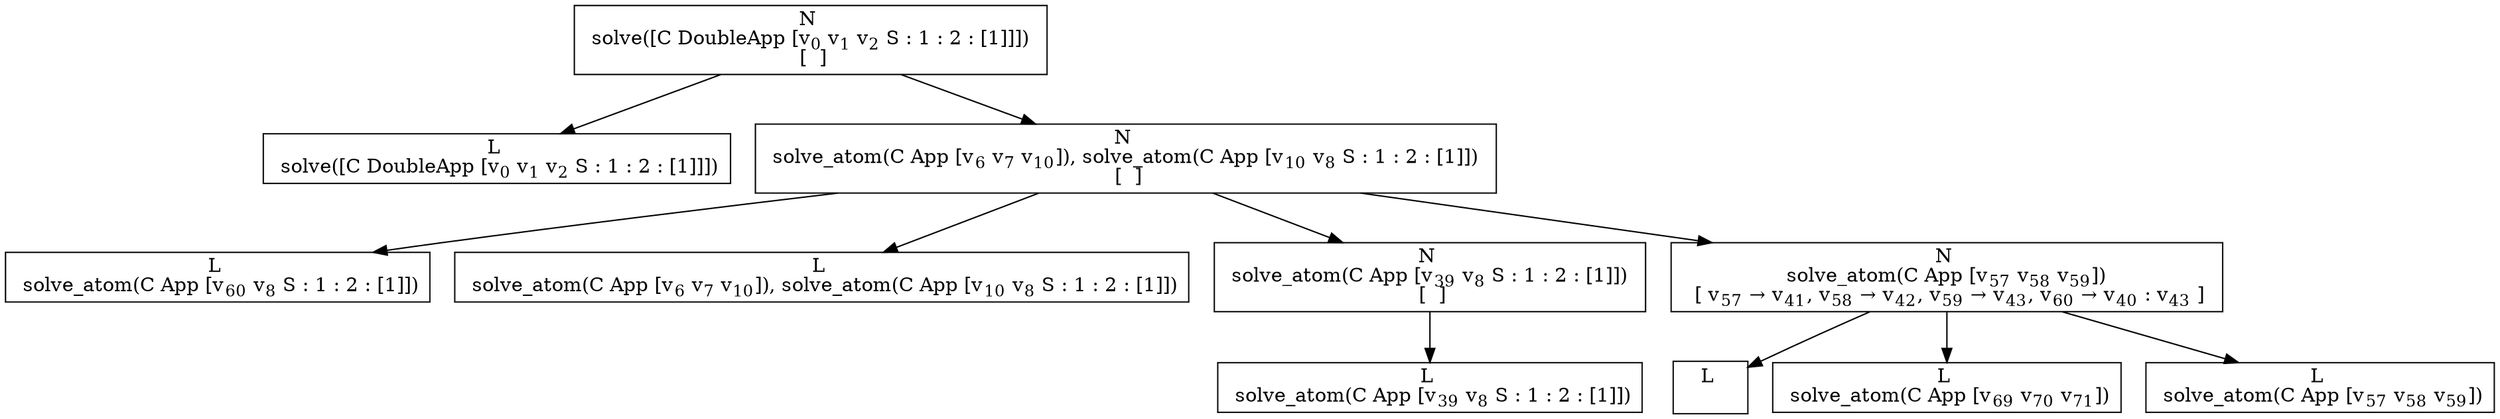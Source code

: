 digraph {
    graph [rankdir=TB
          ,bgcolor=transparent];
    node [shape=box
         ,fillcolor=white
         ,style=filled];
    0 [label=<N <BR/> solve([C DoubleApp [v<SUB>0</SUB> v<SUB>1</SUB> v<SUB>2</SUB> S : 1 : 2 : [1]]]) <BR/>  [  ] >];
    1 [label=<L <BR/> solve([C DoubleApp [v<SUB>0</SUB> v<SUB>1</SUB> v<SUB>2</SUB> S : 1 : 2 : [1]]])>];
    2 [label=<N <BR/> solve_atom(C App [v<SUB>6</SUB> v<SUB>7</SUB> v<SUB>10</SUB>]), solve_atom(C App [v<SUB>10</SUB> v<SUB>8</SUB> S : 1 : 2 : [1]]) <BR/>  [  ] >];
    3 [label=<L <BR/> solve_atom(C App [v<SUB>60</SUB> v<SUB>8</SUB> S : 1 : 2 : [1]])>];
    4 [label=<L <BR/> solve_atom(C App [v<SUB>6</SUB> v<SUB>7</SUB> v<SUB>10</SUB>]), solve_atom(C App [v<SUB>10</SUB> v<SUB>8</SUB> S : 1 : 2 : [1]])>];
    5 [label=<N <BR/> solve_atom(C App [v<SUB>39</SUB> v<SUB>8</SUB> S : 1 : 2 : [1]]) <BR/>  [  ] >];
    6 [label=<N <BR/> solve_atom(C App [v<SUB>57</SUB> v<SUB>58</SUB> v<SUB>59</SUB>]) <BR/>  [ v<SUB>57</SUB> &rarr; v<SUB>41</SUB>, v<SUB>58</SUB> &rarr; v<SUB>42</SUB>, v<SUB>59</SUB> &rarr; v<SUB>43</SUB>, v<SUB>60</SUB> &rarr; v<SUB>40</SUB> : v<SUB>43</SUB> ] >];
    7 [label=<L <BR/> solve_atom(C App [v<SUB>39</SUB> v<SUB>8</SUB> S : 1 : 2 : [1]])>];
    8 [label=<L <BR/> >];
    9 [label=<L <BR/> solve_atom(C App [v<SUB>69</SUB> v<SUB>70</SUB> v<SUB>71</SUB>])>];
    10 [label=<L <BR/> solve_atom(C App [v<SUB>57</SUB> v<SUB>58</SUB> v<SUB>59</SUB>])>];
    0 -> 1 [label=""];
    0 -> 2 [label=""];
    2 -> 3 [label=""];
    2 -> 4 [label=""];
    2 -> 5 [label=""];
    2 -> 6 [label=""];
    5 -> 7 [label=""];
    6 -> 8 [label=""];
    6 -> 9 [label=""];
    6 -> 10 [label=""];
}